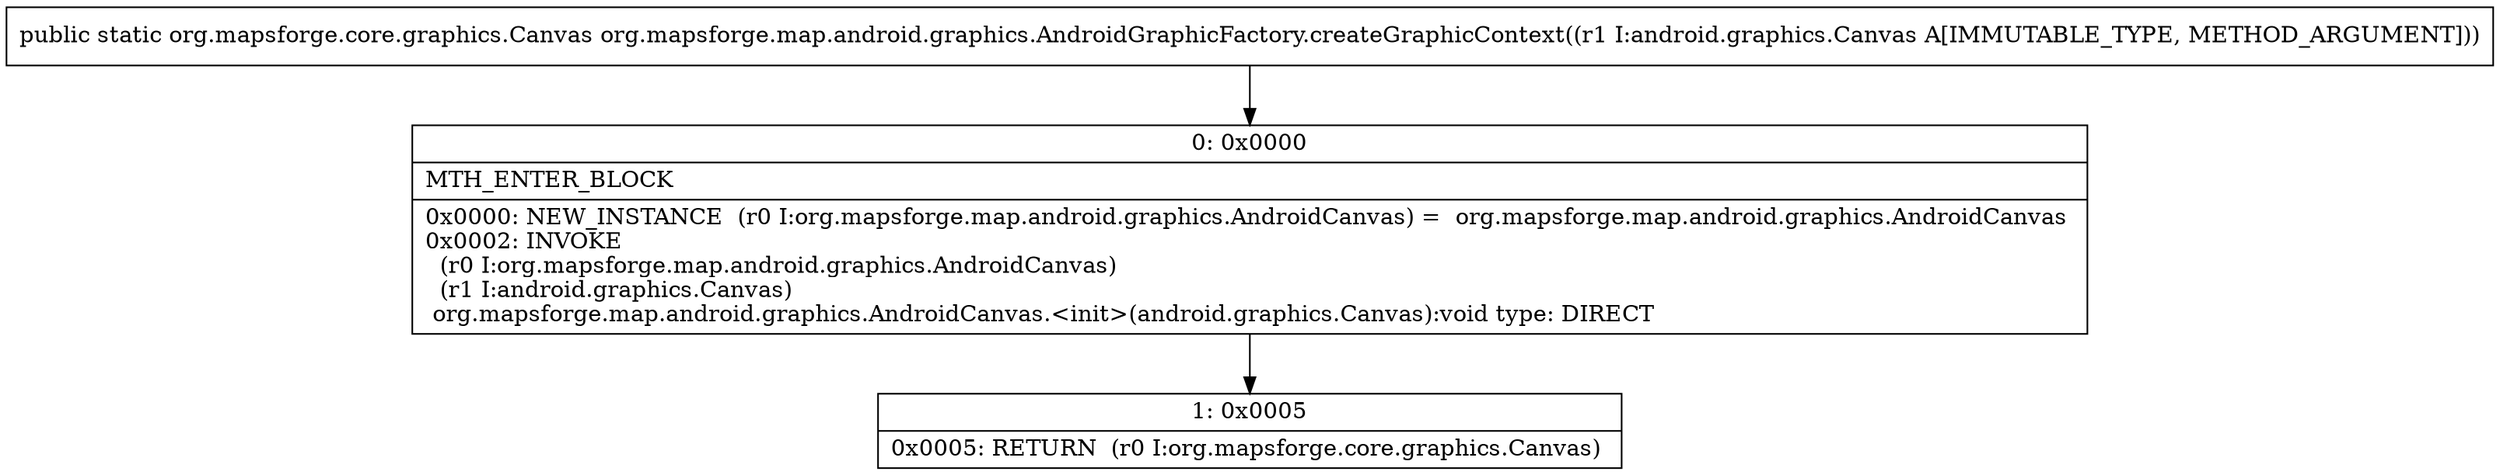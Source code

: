 digraph "CFG fororg.mapsforge.map.android.graphics.AndroidGraphicFactory.createGraphicContext(Landroid\/graphics\/Canvas;)Lorg\/mapsforge\/core\/graphics\/Canvas;" {
Node_0 [shape=record,label="{0\:\ 0x0000|MTH_ENTER_BLOCK\l|0x0000: NEW_INSTANCE  (r0 I:org.mapsforge.map.android.graphics.AndroidCanvas) =  org.mapsforge.map.android.graphics.AndroidCanvas \l0x0002: INVOKE  \l  (r0 I:org.mapsforge.map.android.graphics.AndroidCanvas)\l  (r1 I:android.graphics.Canvas)\l org.mapsforge.map.android.graphics.AndroidCanvas.\<init\>(android.graphics.Canvas):void type: DIRECT \l}"];
Node_1 [shape=record,label="{1\:\ 0x0005|0x0005: RETURN  (r0 I:org.mapsforge.core.graphics.Canvas) \l}"];
MethodNode[shape=record,label="{public static org.mapsforge.core.graphics.Canvas org.mapsforge.map.android.graphics.AndroidGraphicFactory.createGraphicContext((r1 I:android.graphics.Canvas A[IMMUTABLE_TYPE, METHOD_ARGUMENT])) }"];
MethodNode -> Node_0;
Node_0 -> Node_1;
}

